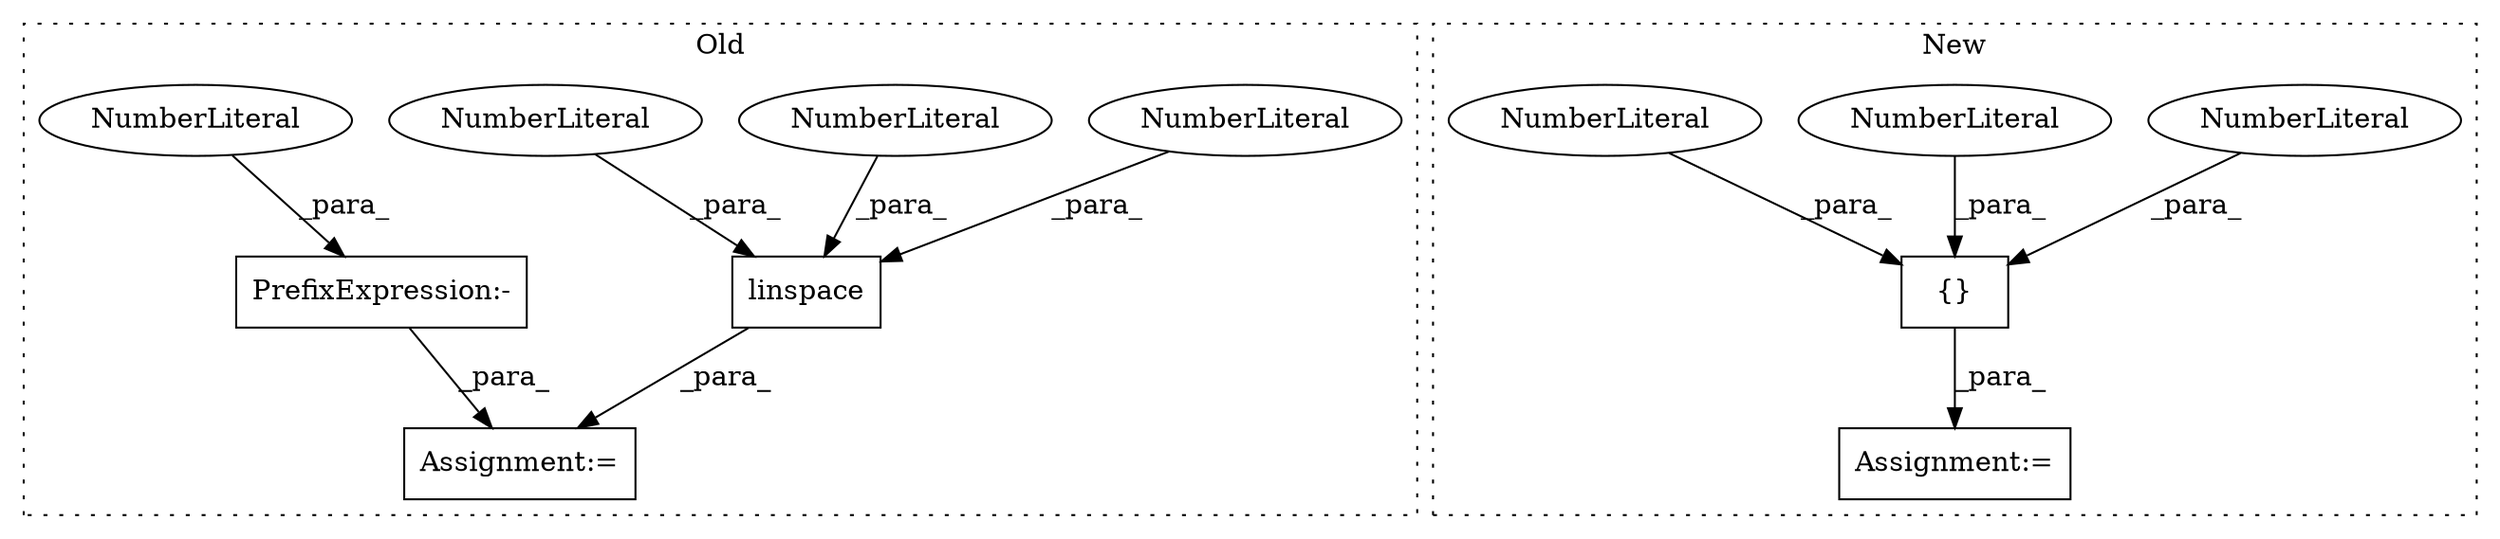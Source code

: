 digraph G {
subgraph cluster0 {
1 [label="linspace" a="32" s="177,193" l="9,1" shape="box"];
3 [label="NumberLiteral" a="34" s="190" l="3" shape="ellipse"];
4 [label="NumberLiteral" a="34" s="188" l="1" shape="ellipse"];
5 [label="NumberLiteral" a="34" s="186" l="1" shape="ellipse"];
8 [label="Assignment:=" a="7" s="201" l="1" shape="box"];
11 [label="PrefixExpression:-" a="38" s="245" l="1" shape="box"];
12 [label="NumberLiteral" a="34" s="246" l="1" shape="ellipse"];
label = "Old";
style="dotted";
}
subgraph cluster1 {
2 [label="{}" a="4" s="184,192" l="1,1" shape="box"];
6 [label="NumberLiteral" a="34" s="185" l="1" shape="ellipse"];
7 [label="NumberLiteral" a="34" s="189" l="1" shape="ellipse"];
9 [label="Assignment:=" a="7" s="174" l="1" shape="box"];
10 [label="NumberLiteral" a="34" s="191" l="1" shape="ellipse"];
label = "New";
style="dotted";
}
1 -> 8 [label="_para_"];
2 -> 9 [label="_para_"];
3 -> 1 [label="_para_"];
4 -> 1 [label="_para_"];
5 -> 1 [label="_para_"];
6 -> 2 [label="_para_"];
7 -> 2 [label="_para_"];
10 -> 2 [label="_para_"];
11 -> 8 [label="_para_"];
12 -> 11 [label="_para_"];
}